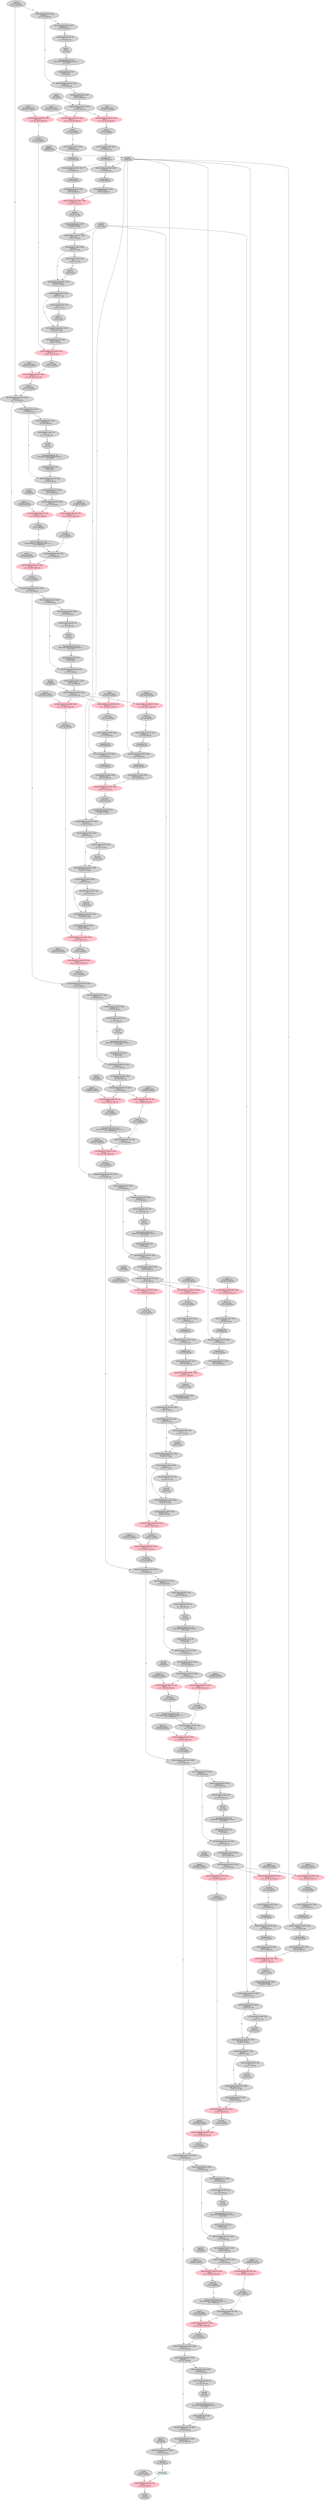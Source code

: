 digraph {
  n0 [style=filled,label="input0
{32,128,32,128}
{32,128,32,128}:f16"]
  n1 [style=filled,label="input1
{32,128,32,128}
{32,128,32,128}:f16"]
  n2 [style=filled,label="input2
{32,128,32,128}
{32,128,32,128}:f16"]
  n3 [style=filled,label="input3
{32,128,32,128}
{32,128,32,128}:f16"]
  n4 [style=filled,label="input4
{11008,32,128}
{11008,32,128}:f16"]
  n5 [style=filled,label="input5
{32,128,11008}
{32,128,11008}:f16"]
  n6 [style=filled,label="input6
{11008,32,128}
{11008,32,128}:f16"]
  n7 [style=filled,label="input7
{32,128}
{32,128}:f16"]
  n8 [style=filled,label="input8
{32,128}
{32,128}:f16"]
  n9 [style=filled,label="input9
{32,128,32,128}
{32,128,32,128}:f16"]
  n10 [style=filled,label="input10
{32,128,32,128}
{32,128,32,128}:f16"]
  n11 [style=filled,label="input11
{32,128,32,128}
{32,128,32,128}:f16"]
  n12 [style=filled,label="input12
{32,128,32,128}
{32,128,32,128}:f16"]
  n13 [style=filled,label="input13
{11008,32,128}
{11008,32,128}:f16"]
  n14 [style=filled,label="input14
{32,128,11008}
{32,128,11008}:f16"]
  n15 [style=filled,label="input15
{11008,32,128}
{11008,32,128}:f16"]
  n16 [style=filled,label="input16
{32,128}
{32,128}:f16"]
  n17 [style=filled,label="input17
{32,128}
{32,128}:f16"]
  n18 [style=filled,label="input18
{32,128,32,128}
{32,128,32,128}:f16"]
  n19 [style=filled,label="input19
{32,128,32,128}
{32,128,32,128}:f16"]
  n20 [style=filled,label="input20
{32,128,32,128}
{32,128,32,128}:f16"]
  n21 [style=filled,label="input21
{32,128,32,128}
{32,128,32,128}:f16"]
  n22 [style=filled,label="input22
{11008,32,128}
{11008,32,128}:f16"]
  n23 [style=filled,label="input23
{32,128,11008}
{32,128,11008}:f16"]
  n24 [style=filled,label="input24
{11008,32,128}
{11008,32,128}:f16"]
  n25 [style=filled,label="input25
{32,128}
{32,128}:f16"]
  n26 [style=filled,label="input26
{32,128}
{32,128}:f16"]
  n27 [style=filled,label="input27
{32,128,32,128}
{32,128,32,128}:f16"]
  n28 [style=filled,label="input28
{32,128,32,128}
{32,128,32,128}:f16"]
  n29 [style=filled,label="input29
{32,128,32,128}
{32,128,32,128}:f16"]
  n30 [style=filled,label="input30
{32,128,32,128}
{32,128,32,128}:f16"]
  n31 [style=filled,label="input31
{11008,32,128}
{11008,32,128}:f16"]
  n32 [style=filled,label="input32
{32,128,11008}
{32,128,11008}:f16"]
  n33 [style=filled,label="input33
{11008,32,128}
{11008,32,128}:f16"]
  n34 [style=filled,label="input34
{32,128}
{32,128}:f16"]
  n35 [style=filled,label="input35
{32,128}
{32,128}:f16"]
  n36 [style=filled,label="input36
{4096,64}
{4096,64}:c64"]
  n37 [style=filled,label="input37
{32,128}
{32,128}:f16"]
  n38 [style=filled,label="input38
{123,32,128}
{123,32,128}:f16"]
  n39 [style=filled,label="input39
{3,17,32,128}
{3,17,32,128}:f16"]
  n40 [style=filled,label="input40
{17,17}
{17,17}:f16"]
  n41 [style=filled,label="select41
{17,64}:c64"]
  n36 -> n41[label="0"]
  n42 [style=filled,label="einsummable42:abcd->abcd
float(x0)  |  :
{3,17,32,128}:f32"]
  n39 -> n42[label="0"]
  n43 [style=filled,label="einsummable43:abcd->abcd
_pow(x0,2)  |  :
{3,17,32,128}:f32"]
  n42 -> n43[label="0"]
  n44 [style=filled,label="einsummable44:abcd->ab
x0  |  +
{3,17,32,128}:f32"]
  n43 -> n44[label="0"]
  n45 [style=filled,label="form45
{3,17}
{3,17}:f32"]
  n44 -> n45[label="0"]
  n46 [style=filled,label="einsummable46:ab->ab
(f32|1e-06+(f32|0.000244141*x0))  |  :
{3,17}:f32"]
  n45 -> n46[label="0"]
  n47 [style=filled,label="einsummable47:ab->ab
_pow(x0,-0.5)  |  :
{3,17}:f32"]
  n46 -> n47[label="0"]
  n48 [style=filled,label="einsummable48:abcd,ab->abcd
(x0*x1)  |  :
{3,17,32,128}:f32"]
  n42 -> n48[label="0"]
  n47 -> n48[label="1"]
  n49 [style=filled,label="einsummable49:abcd->abcd
float16_t(x0)  |  :
{3,17,32,128}:f16"]
  n48 -> n49[label="0"]
  n50 [style=filled,label="einsummable50:abcd,cd->abcd
(x0*x1)  |  :
{3,17,32,128}:f16"]
  n49 -> n50[label="0"]
  n7 -> n50[label="1"]
  n51 [style=filled,label="einsummable51:abef,cdef->abcd
(x0*x1)  |  +
{3,17,32,128,32,128}:f16",color="pink"]
  n50 -> n51[label="0"]
  n0 -> n51[label="1"]
  n52 [style=filled,label="form52
{3,17,32,128}
{3,17,32,128}:f16"]
  n51 -> n52[label="0"]
  n53 [style=filled,label="einsummable53:abef,cdef->abcd
(x0*x1)  |  +
{3,17,32,128,32,128}:f16",color="pink"]
  n50 -> n53[label="0"]
  n1 -> n53[label="1"]
  n54 [style=filled,label="form54
{3,17,32,128}
{3,17,32,128}:f16"]
  n53 -> n54[label="0"]
  n55 [style=filled,label="einsummable55:abef,cdef->abcd
(x0*x1)  |  +
{3,17,32,128,32,128}:f16",color="pink"]
  n50 -> n55[label="0"]
  n2 -> n55[label="1"]
  n56 [style=filled,label="form56
{3,17,32,128}
{3,17,32,128}:f16"]
  n55 -> n56[label="0"]
  n57 [style=filled,label="einsummable57:abcd->abcd
float(x0)  |  :
{3,17,32,128}:f32"]
  n52 -> n57[label="0"]
  n58 [style=filled,label="complexer58
{3,17,32,64}:c64"]
  n57 -> n58[label="0"]
  n59 [style=filled,label="einsummable59:abcd,bd->abcd
(x0*x1)  |  :
{3,17,32,64}:c64"]
  n58 -> n59[label="0"]
  n41 -> n59[label="1"]
  n60 [style=filled,label="complexer60
{3,17,32,128}:f32"]
  n59 -> n60[label="0"]
  n61 [style=filled,label="einsummable61:abcd->abcd
float16_t(x0)  |  :
{3,17,32,128}:f16"]
  n60 -> n61[label="0"]
  n62 [style=filled,label="einsummable62:abcd->abcd
float(x0)  |  :
{3,17,32,128}:f32"]
  n54 -> n62[label="0"]
  n63 [style=filled,label="complexer63
{3,17,32,64}:c64"]
  n62 -> n63[label="0"]
  n64 [style=filled,label="einsummable64:abcd,bd->abcd
(x0*x1)  |  :
{3,17,32,64}:c64"]
  n63 -> n64[label="0"]
  n41 -> n64[label="1"]
  n65 [style=filled,label="complexer65
{3,17,32,128}:f32"]
  n64 -> n65[label="0"]
  n66 [style=filled,label="einsummable66:abcd->abcd
float16_t(x0)  |  :
{3,17,32,128}:f16"]
  n65 -> n66[label="0"]
  n67 [style=filled,label="einsummable67:acbe,adbe->abcd
(x0*x1)  |  +
{3,32,17,17,128}:f16",color="pink"]
  n61 -> n67[label="0"]
  n66 -> n67[label="1"]
  n68 [style=filled,label="form68
{3,32,17,17}
{3,32,17,17}:f16"]
  n67 -> n68[label="0"]
  n69 [style=filled,label="einsummable69:abcd->abcd
(f16|0.0883789*x0)  |  :
{3,32,17,17}:f16"]
  n68 -> n69[label="0"]
  n70 [style=filled,label="einsummable70:abcd,cd->abcd
(x0+x1)  |  :
{3,32,17,17}:f16"]
  n69 -> n70[label="0"]
  n40 -> n70[label="1"]
  n71 [style=filled,label="einsummable71:abcd->abcd
float(x0)  |  :
{3,32,17,17}:f32"]
  n70 -> n71[label="0"]
  n72 [style=filled,label="einsummable72:abcd->abc
x0  |  ^
{3,32,17,17}:f32"]
  n71 -> n72[label="0"]
  n73 [style=filled,label="form73
{3,32,17}
{3,32,17}:f32"]
  n72 -> n73[label="0"]
  n74 [style=filled,label="einsummable74:abcd,abc->abcd
(x0+(f32|-1*x1))  |  :
{3,32,17,17}:f32"]
  n71 -> n74[label="0"]
  n73 -> n74[label="1"]
  n75 [style=filled,label="einsummable75:abcd->abcd
_exp(x0)  |  :
{3,32,17,17}:f32"]
  n74 -> n75[label="0"]
  n76 [style=filled,label="einsummable76:abcd->abc
x0  |  +
{3,32,17,17}:f32"]
  n75 -> n76[label="0"]
  n77 [style=filled,label="form77
{3,32,17}
{3,32,17}:f32"]
  n76 -> n77[label="0"]
  n78 [style=filled,label="einsummable78:abcd,abc->abcd
(x0*_pow(x1,-1))  |  :
{3,32,17,17}:f32"]
  n75 -> n78[label="0"]
  n77 -> n78[label="1"]
  n79 [style=filled,label="einsummable79:abcd->abcd
float16_t(x0)  |  :
{3,32,17,17}:f16"]
  n78 -> n79[label="0"]
  n80 [style=filled,label="einsummable80:abce,aebd->abcd
(x0*x1)  |  +
{3,32,17,128,17}:f16",color="pink"]
  n79 -> n80[label="0"]
  n56 -> n80[label="1"]
  n81 [style=filled,label="form81
{3,32,17,128}
{3,32,17,128}:f16"]
  n80 -> n81[label="0"]
  n82 [style=filled,label="einsummable82:aebf,cdef->abcd
(x0*x1)  |  +
{3,17,32,128,32,128}:f16",color="pink"]
  n81 -> n82[label="0"]
  n3 -> n82[label="1"]
  n83 [style=filled,label="form83
{3,17,32,128}
{3,17,32,128}:f16"]
  n82 -> n83[label="0"]
  n84 [style=filled,label="einsummable84:abcd,abcd->abcd
(x0+x1)  |  :
{3,17,32,128}:f16"]
  n39 -> n84[label="0"]
  n83 -> n84[label="1"]
  n85 [style=filled,label="einsummable85:abcd->abcd
float(x0)  |  :
{3,17,32,128}:f32"]
  n84 -> n85[label="0"]
  n86 [style=filled,label="einsummable86:abcd->abcd
_pow(x0,2)  |  :
{3,17,32,128}:f32"]
  n85 -> n86[label="0"]
  n87 [style=filled,label="einsummable87:abcd->ab
x0  |  +
{3,17,32,128}:f32"]
  n86 -> n87[label="0"]
  n88 [style=filled,label="form88
{3,17}
{3,17}:f32"]
  n87 -> n88[label="0"]
  n89 [style=filled,label="einsummable89:ab->ab
(f32|1e-06+(f32|0.000244141*x0))  |  :
{3,17}:f32"]
  n88 -> n89[label="0"]
  n90 [style=filled,label="einsummable90:ab->ab
_pow(x0,-0.5)  |  :
{3,17}:f32"]
  n89 -> n90[label="0"]
  n91 [style=filled,label="einsummable91:abcd,ab->abcd
(x0*x1)  |  :
{3,17,32,128}:f32"]
  n85 -> n91[label="0"]
  n90 -> n91[label="1"]
  n92 [style=filled,label="einsummable92:abcd->abcd
float16_t(x0)  |  :
{3,17,32,128}:f16"]
  n91 -> n92[label="0"]
  n93 [style=filled,label="einsummable93:abcd,cd->abcd
(x0*x1)  |  :
{3,17,32,128}:f16"]
  n92 -> n93[label="0"]
  n8 -> n93[label="1"]
  n94 [style=filled,label="einsummable94:abde,cde->abc
(x0*x1)  |  +
{3,17,11008,32,128}:f16",color="pink"]
  n93 -> n94[label="0"]
  n4 -> n94[label="1"]
  n95 [style=filled,label="form95
{3,17,11008}
{3,17,11008}:f16"]
  n94 -> n95[label="0"]
  n96 [style=filled,label="einsummable96:abc->abc
(x0*_pow((f16|1+_exp((f16|-1*x0))),-1))  |  :
{3,17,11008}:f16"]
  n95 -> n96[label="0"]
  n97 [style=filled,label="einsummable97:abde,cde->abc
(x0*x1)  |  +
{3,17,11008,32,128}:f16",color="pink"]
  n93 -> n97[label="0"]
  n6 -> n97[label="1"]
  n98 [style=filled,label="form98
{3,17,11008}
{3,17,11008}:f16"]
  n97 -> n98[label="0"]
  n99 [style=filled,label="einsummable99:abc,abc->abc
(x0*x1)  |  :
{3,17,11008}:f16"]
  n96 -> n99[label="0"]
  n98 -> n99[label="1"]
  n100 [style=filled,label="einsummable100:abe,cde->abcd
(x0*x1)  |  +
{3,17,32,128,11008}:f16",color="pink"]
  n99 -> n100[label="0"]
  n5 -> n100[label="1"]
  n101 [style=filled,label="form101
{3,17,32,128}
{3,17,32,128}:f16"]
  n100 -> n101[label="0"]
  n102 [style=filled,label="einsummable102:abcd,abcd->abcd
(x0+x1)  |  :
{3,17,32,128}:f16"]
  n84 -> n102[label="0"]
  n101 -> n102[label="1"]
  n103 [style=filled,label="einsummable103:abcd->abcd
float(x0)  |  :
{3,17,32,128}:f32"]
  n102 -> n103[label="0"]
  n104 [style=filled,label="einsummable104:abcd->abcd
_pow(x0,2)  |  :
{3,17,32,128}:f32"]
  n103 -> n104[label="0"]
  n105 [style=filled,label="einsummable105:abcd->ab
x0  |  +
{3,17,32,128}:f32"]
  n104 -> n105[label="0"]
  n106 [style=filled,label="form106
{3,17}
{3,17}:f32"]
  n105 -> n106[label="0"]
  n107 [style=filled,label="einsummable107:ab->ab
(f32|1e-06+(f32|0.000244141*x0))  |  :
{3,17}:f32"]
  n106 -> n107[label="0"]
  n108 [style=filled,label="einsummable108:ab->ab
_pow(x0,-0.5)  |  :
{3,17}:f32"]
  n107 -> n108[label="0"]
  n109 [style=filled,label="einsummable109:abcd,ab->abcd
(x0*x1)  |  :
{3,17,32,128}:f32"]
  n103 -> n109[label="0"]
  n108 -> n109[label="1"]
  n110 [style=filled,label="einsummable110:abcd->abcd
float16_t(x0)  |  :
{3,17,32,128}:f16"]
  n109 -> n110[label="0"]
  n111 [style=filled,label="einsummable111:abcd,cd->abcd
(x0*x1)  |  :
{3,17,32,128}:f16"]
  n110 -> n111[label="0"]
  n16 -> n111[label="1"]
  n112 [style=filled,label="einsummable112:abef,cdef->abcd
(x0*x1)  |  +
{3,17,32,128,32,128}:f16",color="pink"]
  n111 -> n112[label="0"]
  n9 -> n112[label="1"]
  n113 [style=filled,label="form113
{3,17,32,128}
{3,17,32,128}:f16"]
  n112 -> n113[label="0"]
  n114 [style=filled,label="einsummable114:abef,cdef->abcd
(x0*x1)  |  +
{3,17,32,128,32,128}:f16",color="pink"]
  n111 -> n114[label="0"]
  n10 -> n114[label="1"]
  n115 [style=filled,label="form115
{3,17,32,128}
{3,17,32,128}:f16"]
  n114 -> n115[label="0"]
  n116 [style=filled,label="einsummable116:abef,cdef->abcd
(x0*x1)  |  +
{3,17,32,128,32,128}:f16",color="pink"]
  n111 -> n116[label="0"]
  n11 -> n116[label="1"]
  n117 [style=filled,label="form117
{3,17,32,128}
{3,17,32,128}:f16"]
  n116 -> n117[label="0"]
  n118 [style=filled,label="einsummable118:abcd->abcd
float(x0)  |  :
{3,17,32,128}:f32"]
  n113 -> n118[label="0"]
  n119 [style=filled,label="complexer119
{3,17,32,64}:c64"]
  n118 -> n119[label="0"]
  n120 [style=filled,label="einsummable120:abcd,bd->abcd
(x0*x1)  |  :
{3,17,32,64}:c64"]
  n119 -> n120[label="0"]
  n41 -> n120[label="1"]
  n121 [style=filled,label="complexer121
{3,17,32,128}:f32"]
  n120 -> n121[label="0"]
  n122 [style=filled,label="einsummable122:abcd->abcd
float16_t(x0)  |  :
{3,17,32,128}:f16"]
  n121 -> n122[label="0"]
  n123 [style=filled,label="einsummable123:abcd->abcd
float(x0)  |  :
{3,17,32,128}:f32"]
  n115 -> n123[label="0"]
  n124 [style=filled,label="complexer124
{3,17,32,64}:c64"]
  n123 -> n124[label="0"]
  n125 [style=filled,label="einsummable125:abcd,bd->abcd
(x0*x1)  |  :
{3,17,32,64}:c64"]
  n124 -> n125[label="0"]
  n41 -> n125[label="1"]
  n126 [style=filled,label="complexer126
{3,17,32,128}:f32"]
  n125 -> n126[label="0"]
  n127 [style=filled,label="einsummable127:abcd->abcd
float16_t(x0)  |  :
{3,17,32,128}:f16"]
  n126 -> n127[label="0"]
  n128 [style=filled,label="einsummable128:acbe,adbe->abcd
(x0*x1)  |  +
{3,32,17,17,128}:f16",color="pink"]
  n122 -> n128[label="0"]
  n127 -> n128[label="1"]
  n129 [style=filled,label="form129
{3,32,17,17}
{3,32,17,17}:f16"]
  n128 -> n129[label="0"]
  n130 [style=filled,label="einsummable130:abcd->abcd
(f16|0.0883789*x0)  |  :
{3,32,17,17}:f16"]
  n129 -> n130[label="0"]
  n131 [style=filled,label="einsummable131:abcd,cd->abcd
(x0+x1)  |  :
{3,32,17,17}:f16"]
  n130 -> n131[label="0"]
  n40 -> n131[label="1"]
  n132 [style=filled,label="einsummable132:abcd->abcd
float(x0)  |  :
{3,32,17,17}:f32"]
  n131 -> n132[label="0"]
  n133 [style=filled,label="einsummable133:abcd->abc
x0  |  ^
{3,32,17,17}:f32"]
  n132 -> n133[label="0"]
  n134 [style=filled,label="form134
{3,32,17}
{3,32,17}:f32"]
  n133 -> n134[label="0"]
  n135 [style=filled,label="einsummable135:abcd,abc->abcd
(x0+(f32|-1*x1))  |  :
{3,32,17,17}:f32"]
  n132 -> n135[label="0"]
  n134 -> n135[label="1"]
  n136 [style=filled,label="einsummable136:abcd->abcd
_exp(x0)  |  :
{3,32,17,17}:f32"]
  n135 -> n136[label="0"]
  n137 [style=filled,label="einsummable137:abcd->abc
x0  |  +
{3,32,17,17}:f32"]
  n136 -> n137[label="0"]
  n138 [style=filled,label="form138
{3,32,17}
{3,32,17}:f32"]
  n137 -> n138[label="0"]
  n139 [style=filled,label="einsummable139:abcd,abc->abcd
(x0*_pow(x1,-1))  |  :
{3,32,17,17}:f32"]
  n136 -> n139[label="0"]
  n138 -> n139[label="1"]
  n140 [style=filled,label="einsummable140:abcd->abcd
float16_t(x0)  |  :
{3,32,17,17}:f16"]
  n139 -> n140[label="0"]
  n141 [style=filled,label="einsummable141:abce,aebd->abcd
(x0*x1)  |  +
{3,32,17,128,17}:f16",color="pink"]
  n140 -> n141[label="0"]
  n117 -> n141[label="1"]
  n142 [style=filled,label="form142
{3,32,17,128}
{3,32,17,128}:f16"]
  n141 -> n142[label="0"]
  n143 [style=filled,label="einsummable143:aebf,cdef->abcd
(x0*x1)  |  +
{3,17,32,128,32,128}:f16",color="pink"]
  n142 -> n143[label="0"]
  n12 -> n143[label="1"]
  n144 [style=filled,label="form144
{3,17,32,128}
{3,17,32,128}:f16"]
  n143 -> n144[label="0"]
  n145 [style=filled,label="einsummable145:abcd,abcd->abcd
(x0+x1)  |  :
{3,17,32,128}:f16"]
  n102 -> n145[label="0"]
  n144 -> n145[label="1"]
  n146 [style=filled,label="einsummable146:abcd->abcd
float(x0)  |  :
{3,17,32,128}:f32"]
  n145 -> n146[label="0"]
  n147 [style=filled,label="einsummable147:abcd->abcd
_pow(x0,2)  |  :
{3,17,32,128}:f32"]
  n146 -> n147[label="0"]
  n148 [style=filled,label="einsummable148:abcd->ab
x0  |  +
{3,17,32,128}:f32"]
  n147 -> n148[label="0"]
  n149 [style=filled,label="form149
{3,17}
{3,17}:f32"]
  n148 -> n149[label="0"]
  n150 [style=filled,label="einsummable150:ab->ab
(f32|1e-06+(f32|0.000244141*x0))  |  :
{3,17}:f32"]
  n149 -> n150[label="0"]
  n151 [style=filled,label="einsummable151:ab->ab
_pow(x0,-0.5)  |  :
{3,17}:f32"]
  n150 -> n151[label="0"]
  n152 [style=filled,label="einsummable152:abcd,ab->abcd
(x0*x1)  |  :
{3,17,32,128}:f32"]
  n146 -> n152[label="0"]
  n151 -> n152[label="1"]
  n153 [style=filled,label="einsummable153:abcd->abcd
float16_t(x0)  |  :
{3,17,32,128}:f16"]
  n152 -> n153[label="0"]
  n154 [style=filled,label="einsummable154:abcd,cd->abcd
(x0*x1)  |  :
{3,17,32,128}:f16"]
  n153 -> n154[label="0"]
  n17 -> n154[label="1"]
  n155 [style=filled,label="einsummable155:abde,cde->abc
(x0*x1)  |  +
{3,17,11008,32,128}:f16",color="pink"]
  n154 -> n155[label="0"]
  n13 -> n155[label="1"]
  n156 [style=filled,label="form156
{3,17,11008}
{3,17,11008}:f16"]
  n155 -> n156[label="0"]
  n157 [style=filled,label="einsummable157:abc->abc
(x0*_pow((f16|1+_exp((f16|-1*x0))),-1))  |  :
{3,17,11008}:f16"]
  n156 -> n157[label="0"]
  n158 [style=filled,label="einsummable158:abde,cde->abc
(x0*x1)  |  +
{3,17,11008,32,128}:f16",color="pink"]
  n154 -> n158[label="0"]
  n15 -> n158[label="1"]
  n159 [style=filled,label="form159
{3,17,11008}
{3,17,11008}:f16"]
  n158 -> n159[label="0"]
  n160 [style=filled,label="einsummable160:abc,abc->abc
(x0*x1)  |  :
{3,17,11008}:f16"]
  n157 -> n160[label="0"]
  n159 -> n160[label="1"]
  n161 [style=filled,label="einsummable161:abe,cde->abcd
(x0*x1)  |  +
{3,17,32,128,11008}:f16",color="pink"]
  n160 -> n161[label="0"]
  n14 -> n161[label="1"]
  n162 [style=filled,label="form162
{3,17,32,128}
{3,17,32,128}:f16"]
  n161 -> n162[label="0"]
  n163 [style=filled,label="einsummable163:abcd,abcd->abcd
(x0+x1)  |  :
{3,17,32,128}:f16"]
  n145 -> n163[label="0"]
  n162 -> n163[label="1"]
  n164 [style=filled,label="einsummable164:abcd->abcd
float(x0)  |  :
{3,17,32,128}:f32"]
  n163 -> n164[label="0"]
  n165 [style=filled,label="einsummable165:abcd->abcd
_pow(x0,2)  |  :
{3,17,32,128}:f32"]
  n164 -> n165[label="0"]
  n166 [style=filled,label="einsummable166:abcd->ab
x0  |  +
{3,17,32,128}:f32"]
  n165 -> n166[label="0"]
  n167 [style=filled,label="form167
{3,17}
{3,17}:f32"]
  n166 -> n167[label="0"]
  n168 [style=filled,label="einsummable168:ab->ab
(f32|1e-06+(f32|0.000244141*x0))  |  :
{3,17}:f32"]
  n167 -> n168[label="0"]
  n169 [style=filled,label="einsummable169:ab->ab
_pow(x0,-0.5)  |  :
{3,17}:f32"]
  n168 -> n169[label="0"]
  n170 [style=filled,label="einsummable170:abcd,ab->abcd
(x0*x1)  |  :
{3,17,32,128}:f32"]
  n164 -> n170[label="0"]
  n169 -> n170[label="1"]
  n171 [style=filled,label="einsummable171:abcd->abcd
float16_t(x0)  |  :
{3,17,32,128}:f16"]
  n170 -> n171[label="0"]
  n172 [style=filled,label="einsummable172:abcd,cd->abcd
(x0*x1)  |  :
{3,17,32,128}:f16"]
  n171 -> n172[label="0"]
  n25 -> n172[label="1"]
  n173 [style=filled,label="einsummable173:abef,cdef->abcd
(x0*x1)  |  +
{3,17,32,128,32,128}:f16",color="pink"]
  n172 -> n173[label="0"]
  n18 -> n173[label="1"]
  n174 [style=filled,label="form174
{3,17,32,128}
{3,17,32,128}:f16"]
  n173 -> n174[label="0"]
  n175 [style=filled,label="einsummable175:abef,cdef->abcd
(x0*x1)  |  +
{3,17,32,128,32,128}:f16",color="pink"]
  n172 -> n175[label="0"]
  n19 -> n175[label="1"]
  n176 [style=filled,label="form176
{3,17,32,128}
{3,17,32,128}:f16"]
  n175 -> n176[label="0"]
  n177 [style=filled,label="einsummable177:abef,cdef->abcd
(x0*x1)  |  +
{3,17,32,128,32,128}:f16",color="pink"]
  n172 -> n177[label="0"]
  n20 -> n177[label="1"]
  n178 [style=filled,label="form178
{3,17,32,128}
{3,17,32,128}:f16"]
  n177 -> n178[label="0"]
  n179 [style=filled,label="einsummable179:abcd->abcd
float(x0)  |  :
{3,17,32,128}:f32"]
  n174 -> n179[label="0"]
  n180 [style=filled,label="complexer180
{3,17,32,64}:c64"]
  n179 -> n180[label="0"]
  n181 [style=filled,label="einsummable181:abcd,bd->abcd
(x0*x1)  |  :
{3,17,32,64}:c64"]
  n180 -> n181[label="0"]
  n41 -> n181[label="1"]
  n182 [style=filled,label="complexer182
{3,17,32,128}:f32"]
  n181 -> n182[label="0"]
  n183 [style=filled,label="einsummable183:abcd->abcd
float16_t(x0)  |  :
{3,17,32,128}:f16"]
  n182 -> n183[label="0"]
  n184 [style=filled,label="einsummable184:abcd->abcd
float(x0)  |  :
{3,17,32,128}:f32"]
  n176 -> n184[label="0"]
  n185 [style=filled,label="complexer185
{3,17,32,64}:c64"]
  n184 -> n185[label="0"]
  n186 [style=filled,label="einsummable186:abcd,bd->abcd
(x0*x1)  |  :
{3,17,32,64}:c64"]
  n185 -> n186[label="0"]
  n41 -> n186[label="1"]
  n187 [style=filled,label="complexer187
{3,17,32,128}:f32"]
  n186 -> n187[label="0"]
  n188 [style=filled,label="einsummable188:abcd->abcd
float16_t(x0)  |  :
{3,17,32,128}:f16"]
  n187 -> n188[label="0"]
  n189 [style=filled,label="einsummable189:acbe,adbe->abcd
(x0*x1)  |  +
{3,32,17,17,128}:f16",color="pink"]
  n183 -> n189[label="0"]
  n188 -> n189[label="1"]
  n190 [style=filled,label="form190
{3,32,17,17}
{3,32,17,17}:f16"]
  n189 -> n190[label="0"]
  n191 [style=filled,label="einsummable191:abcd->abcd
(f16|0.0883789*x0)  |  :
{3,32,17,17}:f16"]
  n190 -> n191[label="0"]
  n192 [style=filled,label="einsummable192:abcd,cd->abcd
(x0+x1)  |  :
{3,32,17,17}:f16"]
  n191 -> n192[label="0"]
  n40 -> n192[label="1"]
  n193 [style=filled,label="einsummable193:abcd->abcd
float(x0)  |  :
{3,32,17,17}:f32"]
  n192 -> n193[label="0"]
  n194 [style=filled,label="einsummable194:abcd->abc
x0  |  ^
{3,32,17,17}:f32"]
  n193 -> n194[label="0"]
  n195 [style=filled,label="form195
{3,32,17}
{3,32,17}:f32"]
  n194 -> n195[label="0"]
  n196 [style=filled,label="einsummable196:abcd,abc->abcd
(x0+(f32|-1*x1))  |  :
{3,32,17,17}:f32"]
  n193 -> n196[label="0"]
  n195 -> n196[label="1"]
  n197 [style=filled,label="einsummable197:abcd->abcd
_exp(x0)  |  :
{3,32,17,17}:f32"]
  n196 -> n197[label="0"]
  n198 [style=filled,label="einsummable198:abcd->abc
x0  |  +
{3,32,17,17}:f32"]
  n197 -> n198[label="0"]
  n199 [style=filled,label="form199
{3,32,17}
{3,32,17}:f32"]
  n198 -> n199[label="0"]
  n200 [style=filled,label="einsummable200:abcd,abc->abcd
(x0*_pow(x1,-1))  |  :
{3,32,17,17}:f32"]
  n197 -> n200[label="0"]
  n199 -> n200[label="1"]
  n201 [style=filled,label="einsummable201:abcd->abcd
float16_t(x0)  |  :
{3,32,17,17}:f16"]
  n200 -> n201[label="0"]
  n202 [style=filled,label="einsummable202:abce,aebd->abcd
(x0*x1)  |  +
{3,32,17,128,17}:f16",color="pink"]
  n201 -> n202[label="0"]
  n178 -> n202[label="1"]
  n203 [style=filled,label="form203
{3,32,17,128}
{3,32,17,128}:f16"]
  n202 -> n203[label="0"]
  n204 [style=filled,label="einsummable204:aebf,cdef->abcd
(x0*x1)  |  +
{3,17,32,128,32,128}:f16",color="pink"]
  n203 -> n204[label="0"]
  n21 -> n204[label="1"]
  n205 [style=filled,label="form205
{3,17,32,128}
{3,17,32,128}:f16"]
  n204 -> n205[label="0"]
  n206 [style=filled,label="einsummable206:abcd,abcd->abcd
(x0+x1)  |  :
{3,17,32,128}:f16"]
  n163 -> n206[label="0"]
  n205 -> n206[label="1"]
  n207 [style=filled,label="einsummable207:abcd->abcd
float(x0)  |  :
{3,17,32,128}:f32"]
  n206 -> n207[label="0"]
  n208 [style=filled,label="einsummable208:abcd->abcd
_pow(x0,2)  |  :
{3,17,32,128}:f32"]
  n207 -> n208[label="0"]
  n209 [style=filled,label="einsummable209:abcd->ab
x0  |  +
{3,17,32,128}:f32"]
  n208 -> n209[label="0"]
  n210 [style=filled,label="form210
{3,17}
{3,17}:f32"]
  n209 -> n210[label="0"]
  n211 [style=filled,label="einsummable211:ab->ab
(f32|1e-06+(f32|0.000244141*x0))  |  :
{3,17}:f32"]
  n210 -> n211[label="0"]
  n212 [style=filled,label="einsummable212:ab->ab
_pow(x0,-0.5)  |  :
{3,17}:f32"]
  n211 -> n212[label="0"]
  n213 [style=filled,label="einsummable213:abcd,ab->abcd
(x0*x1)  |  :
{3,17,32,128}:f32"]
  n207 -> n213[label="0"]
  n212 -> n213[label="1"]
  n214 [style=filled,label="einsummable214:abcd->abcd
float16_t(x0)  |  :
{3,17,32,128}:f16"]
  n213 -> n214[label="0"]
  n215 [style=filled,label="einsummable215:abcd,cd->abcd
(x0*x1)  |  :
{3,17,32,128}:f16"]
  n214 -> n215[label="0"]
  n26 -> n215[label="1"]
  n216 [style=filled,label="einsummable216:abde,cde->abc
(x0*x1)  |  +
{3,17,11008,32,128}:f16",color="pink"]
  n215 -> n216[label="0"]
  n22 -> n216[label="1"]
  n217 [style=filled,label="form217
{3,17,11008}
{3,17,11008}:f16"]
  n216 -> n217[label="0"]
  n218 [style=filled,label="einsummable218:abc->abc
(x0*_pow((f16|1+_exp((f16|-1*x0))),-1))  |  :
{3,17,11008}:f16"]
  n217 -> n218[label="0"]
  n219 [style=filled,label="einsummable219:abde,cde->abc
(x0*x1)  |  +
{3,17,11008,32,128}:f16",color="pink"]
  n215 -> n219[label="0"]
  n24 -> n219[label="1"]
  n220 [style=filled,label="form220
{3,17,11008}
{3,17,11008}:f16"]
  n219 -> n220[label="0"]
  n221 [style=filled,label="einsummable221:abc,abc->abc
(x0*x1)  |  :
{3,17,11008}:f16"]
  n218 -> n221[label="0"]
  n220 -> n221[label="1"]
  n222 [style=filled,label="einsummable222:abe,cde->abcd
(x0*x1)  |  +
{3,17,32,128,11008}:f16",color="pink"]
  n221 -> n222[label="0"]
  n23 -> n222[label="1"]
  n223 [style=filled,label="form223
{3,17,32,128}
{3,17,32,128}:f16"]
  n222 -> n223[label="0"]
  n224 [style=filled,label="einsummable224:abcd,abcd->abcd
(x0+x1)  |  :
{3,17,32,128}:f16"]
  n206 -> n224[label="0"]
  n223 -> n224[label="1"]
  n225 [style=filled,label="einsummable225:abcd->abcd
float(x0)  |  :
{3,17,32,128}:f32"]
  n224 -> n225[label="0"]
  n226 [style=filled,label="einsummable226:abcd->abcd
_pow(x0,2)  |  :
{3,17,32,128}:f32"]
  n225 -> n226[label="0"]
  n227 [style=filled,label="einsummable227:abcd->ab
x0  |  +
{3,17,32,128}:f32"]
  n226 -> n227[label="0"]
  n228 [style=filled,label="form228
{3,17}
{3,17}:f32"]
  n227 -> n228[label="0"]
  n229 [style=filled,label="einsummable229:ab->ab
(f32|1e-06+(f32|0.000244141*x0))  |  :
{3,17}:f32"]
  n228 -> n229[label="0"]
  n230 [style=filled,label="einsummable230:ab->ab
_pow(x0,-0.5)  |  :
{3,17}:f32"]
  n229 -> n230[label="0"]
  n231 [style=filled,label="einsummable231:abcd,ab->abcd
(x0*x1)  |  :
{3,17,32,128}:f32"]
  n225 -> n231[label="0"]
  n230 -> n231[label="1"]
  n232 [style=filled,label="einsummable232:abcd->abcd
float16_t(x0)  |  :
{3,17,32,128}:f16"]
  n231 -> n232[label="0"]
  n233 [style=filled,label="einsummable233:abcd,cd->abcd
(x0*x1)  |  :
{3,17,32,128}:f16"]
  n232 -> n233[label="0"]
  n34 -> n233[label="1"]
  n234 [style=filled,label="einsummable234:abef,cdef->abcd
(x0*x1)  |  +
{3,17,32,128,32,128}:f16",color="pink"]
  n233 -> n234[label="0"]
  n27 -> n234[label="1"]
  n235 [style=filled,label="form235
{3,17,32,128}
{3,17,32,128}:f16"]
  n234 -> n235[label="0"]
  n236 [style=filled,label="einsummable236:abef,cdef->abcd
(x0*x1)  |  +
{3,17,32,128,32,128}:f16",color="pink"]
  n233 -> n236[label="0"]
  n28 -> n236[label="1"]
  n237 [style=filled,label="form237
{3,17,32,128}
{3,17,32,128}:f16"]
  n236 -> n237[label="0"]
  n238 [style=filled,label="einsummable238:abef,cdef->abcd
(x0*x1)  |  +
{3,17,32,128,32,128}:f16",color="pink"]
  n233 -> n238[label="0"]
  n29 -> n238[label="1"]
  n239 [style=filled,label="form239
{3,17,32,128}
{3,17,32,128}:f16"]
  n238 -> n239[label="0"]
  n240 [style=filled,label="einsummable240:abcd->abcd
float(x0)  |  :
{3,17,32,128}:f32"]
  n235 -> n240[label="0"]
  n241 [style=filled,label="complexer241
{3,17,32,64}:c64"]
  n240 -> n241[label="0"]
  n242 [style=filled,label="einsummable242:abcd,bd->abcd
(x0*x1)  |  :
{3,17,32,64}:c64"]
  n241 -> n242[label="0"]
  n41 -> n242[label="1"]
  n243 [style=filled,label="complexer243
{3,17,32,128}:f32"]
  n242 -> n243[label="0"]
  n244 [style=filled,label="einsummable244:abcd->abcd
float16_t(x0)  |  :
{3,17,32,128}:f16"]
  n243 -> n244[label="0"]
  n245 [style=filled,label="einsummable245:abcd->abcd
float(x0)  |  :
{3,17,32,128}:f32"]
  n237 -> n245[label="0"]
  n246 [style=filled,label="complexer246
{3,17,32,64}:c64"]
  n245 -> n246[label="0"]
  n247 [style=filled,label="einsummable247:abcd,bd->abcd
(x0*x1)  |  :
{3,17,32,64}:c64"]
  n246 -> n247[label="0"]
  n41 -> n247[label="1"]
  n248 [style=filled,label="complexer248
{3,17,32,128}:f32"]
  n247 -> n248[label="0"]
  n249 [style=filled,label="einsummable249:abcd->abcd
float16_t(x0)  |  :
{3,17,32,128}:f16"]
  n248 -> n249[label="0"]
  n250 [style=filled,label="einsummable250:acbe,adbe->abcd
(x0*x1)  |  +
{3,32,17,17,128}:f16",color="pink"]
  n244 -> n250[label="0"]
  n249 -> n250[label="1"]
  n251 [style=filled,label="form251
{3,32,17,17}
{3,32,17,17}:f16"]
  n250 -> n251[label="0"]
  n252 [style=filled,label="einsummable252:abcd->abcd
(f16|0.0883789*x0)  |  :
{3,32,17,17}:f16"]
  n251 -> n252[label="0"]
  n253 [style=filled,label="einsummable253:abcd,cd->abcd
(x0+x1)  |  :
{3,32,17,17}:f16"]
  n252 -> n253[label="0"]
  n40 -> n253[label="1"]
  n254 [style=filled,label="einsummable254:abcd->abcd
float(x0)  |  :
{3,32,17,17}:f32"]
  n253 -> n254[label="0"]
  n255 [style=filled,label="einsummable255:abcd->abc
x0  |  ^
{3,32,17,17}:f32"]
  n254 -> n255[label="0"]
  n256 [style=filled,label="form256
{3,32,17}
{3,32,17}:f32"]
  n255 -> n256[label="0"]
  n257 [style=filled,label="einsummable257:abcd,abc->abcd
(x0+(f32|-1*x1))  |  :
{3,32,17,17}:f32"]
  n254 -> n257[label="0"]
  n256 -> n257[label="1"]
  n258 [style=filled,label="einsummable258:abcd->abcd
_exp(x0)  |  :
{3,32,17,17}:f32"]
  n257 -> n258[label="0"]
  n259 [style=filled,label="einsummable259:abcd->abc
x0  |  +
{3,32,17,17}:f32"]
  n258 -> n259[label="0"]
  n260 [style=filled,label="form260
{3,32,17}
{3,32,17}:f32"]
  n259 -> n260[label="0"]
  n261 [style=filled,label="einsummable261:abcd,abc->abcd
(x0*_pow(x1,-1))  |  :
{3,32,17,17}:f32"]
  n258 -> n261[label="0"]
  n260 -> n261[label="1"]
  n262 [style=filled,label="einsummable262:abcd->abcd
float16_t(x0)  |  :
{3,32,17,17}:f16"]
  n261 -> n262[label="0"]
  n263 [style=filled,label="einsummable263:abce,aebd->abcd
(x0*x1)  |  +
{3,32,17,128,17}:f16",color="pink"]
  n262 -> n263[label="0"]
  n239 -> n263[label="1"]
  n264 [style=filled,label="form264
{3,32,17,128}
{3,32,17,128}:f16"]
  n263 -> n264[label="0"]
  n265 [style=filled,label="einsummable265:aebf,cdef->abcd
(x0*x1)  |  +
{3,17,32,128,32,128}:f16",color="pink"]
  n264 -> n265[label="0"]
  n30 -> n265[label="1"]
  n266 [style=filled,label="form266
{3,17,32,128}
{3,17,32,128}:f16"]
  n265 -> n266[label="0"]
  n267 [style=filled,label="einsummable267:abcd,abcd->abcd
(x0+x1)  |  :
{3,17,32,128}:f16"]
  n224 -> n267[label="0"]
  n266 -> n267[label="1"]
  n268 [style=filled,label="einsummable268:abcd->abcd
float(x0)  |  :
{3,17,32,128}:f32"]
  n267 -> n268[label="0"]
  n269 [style=filled,label="einsummable269:abcd->abcd
_pow(x0,2)  |  :
{3,17,32,128}:f32"]
  n268 -> n269[label="0"]
  n270 [style=filled,label="einsummable270:abcd->ab
x0  |  +
{3,17,32,128}:f32"]
  n269 -> n270[label="0"]
  n271 [style=filled,label="form271
{3,17}
{3,17}:f32"]
  n270 -> n271[label="0"]
  n272 [style=filled,label="einsummable272:ab->ab
(f32|1e-06+(f32|0.000244141*x0))  |  :
{3,17}:f32"]
  n271 -> n272[label="0"]
  n273 [style=filled,label="einsummable273:ab->ab
_pow(x0,-0.5)  |  :
{3,17}:f32"]
  n272 -> n273[label="0"]
  n274 [style=filled,label="einsummable274:abcd,ab->abcd
(x0*x1)  |  :
{3,17,32,128}:f32"]
  n268 -> n274[label="0"]
  n273 -> n274[label="1"]
  n275 [style=filled,label="einsummable275:abcd->abcd
float16_t(x0)  |  :
{3,17,32,128}:f16"]
  n274 -> n275[label="0"]
  n276 [style=filled,label="einsummable276:abcd,cd->abcd
(x0*x1)  |  :
{3,17,32,128}:f16"]
  n275 -> n276[label="0"]
  n35 -> n276[label="1"]
  n277 [style=filled,label="einsummable277:abde,cde->abc
(x0*x1)  |  +
{3,17,11008,32,128}:f16",color="pink"]
  n276 -> n277[label="0"]
  n31 -> n277[label="1"]
  n278 [style=filled,label="form278
{3,17,11008}
{3,17,11008}:f16"]
  n277 -> n278[label="0"]
  n279 [style=filled,label="einsummable279:abc->abc
(x0*_pow((f16|1+_exp((f16|-1*x0))),-1))  |  :
{3,17,11008}:f16"]
  n278 -> n279[label="0"]
  n280 [style=filled,label="einsummable280:abde,cde->abc
(x0*x1)  |  +
{3,17,11008,32,128}:f16",color="pink"]
  n276 -> n280[label="0"]
  n33 -> n280[label="1"]
  n281 [style=filled,label="form281
{3,17,11008}
{3,17,11008}:f16"]
  n280 -> n281[label="0"]
  n282 [style=filled,label="einsummable282:abc,abc->abc
(x0*x1)  |  :
{3,17,11008}:f16"]
  n279 -> n282[label="0"]
  n281 -> n282[label="1"]
  n283 [style=filled,label="einsummable283:abe,cde->abcd
(x0*x1)  |  +
{3,17,32,128,11008}:f16",color="pink"]
  n282 -> n283[label="0"]
  n32 -> n283[label="1"]
  n284 [style=filled,label="form284
{3,17,32,128}
{3,17,32,128}:f16"]
  n283 -> n284[label="0"]
  n285 [style=filled,label="einsummable285:abcd,abcd->abcd
(x0+x1)  |  :
{3,17,32,128}:f16"]
  n267 -> n285[label="0"]
  n284 -> n285[label="1"]
  n286 [style=filled,label="einsummable286:abcd->abcd
float(x0)  |  :
{3,17,32,128}:f32"]
  n285 -> n286[label="0"]
  n287 [style=filled,label="einsummable287:abcd->abcd
_pow(x0,2)  |  :
{3,17,32,128}:f32"]
  n286 -> n287[label="0"]
  n288 [style=filled,label="einsummable288:abcd->ab
x0  |  +
{3,17,32,128}:f32"]
  n287 -> n288[label="0"]
  n289 [style=filled,label="form289
{3,17}
{3,17}:f32"]
  n288 -> n289[label="0"]
  n290 [style=filled,label="einsummable290:ab->ab
(f32|1e-06+(f32|0.000244141*x0))  |  :
{3,17}:f32"]
  n289 -> n290[label="0"]
  n291 [style=filled,label="einsummable291:ab->ab
_pow(x0,-0.5)  |  :
{3,17}:f32"]
  n290 -> n291[label="0"]
  n292 [style=filled,label="einsummable292:abcd,ab->abcd
(x0*x1)  |  :
{3,17,32,128}:f32"]
  n286 -> n292[label="0"]
  n291 -> n292[label="1"]
  n293 [style=filled,label="einsummable293:abcd->abcd
float16_t(x0)  |  :
{3,17,32,128}:f16"]
  n292 -> n293[label="0"]
  n294 [style=filled,label="einsummable294:abcd,cd->abcd
(x0*x1)  |  :
{3,17,32,128}:f16"]
  n293 -> n294[label="0"]
  n37 -> n294[label="1"]
  n295 [style=filled,label="select295
{3,1,32,128}:f16"]
  n294 -> n295[label="0"]
  n296 [style=filled,label="squeezer296
{3,32,128}:f16",color="azure2"]
  n295 -> n296[label="0"]
  n297 [style=filled,label="einsummable297:acd,bcd->ab
(x0*x1)  |  +
{3,123,32,128}:f16",color="pink"]
  n296 -> n297[label="0"]
  n38 -> n297[label="1"]
  n298 [style=filled,label="form298
{3,123}
{3,123}:f16"]
  n297 -> n298[label="0"]
}
